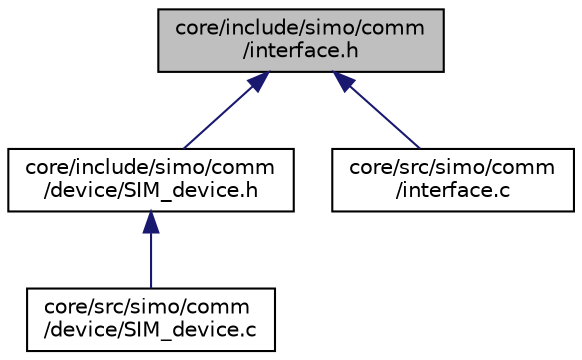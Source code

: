 digraph "core/include/simo/comm/interface.h"
{
 // LATEX_PDF_SIZE
  edge [fontname="Helvetica",fontsize="10",labelfontname="Helvetica",labelfontsize="10"];
  node [fontname="Helvetica",fontsize="10",shape=record];
  Node1 [label="core/include/simo/comm\l/interface.h",height=0.2,width=0.4,color="black", fillcolor="grey75", style="filled", fontcolor="black",tooltip="Interfaz para manejar separar el hardware del los objetos comm."];
  Node1 -> Node2 [dir="back",color="midnightblue",fontsize="10",style="solid",fontname="Helvetica"];
  Node2 [label="core/include/simo/comm\l/device/SIM_device.h",height=0.2,width=0.4,color="black", fillcolor="white", style="filled",URL="$_s_i_m__device_8h.html",tooltip="Driver para el manejo de modulos SIM7000G(NIVEL 1). Depende de SIMO UART."];
  Node2 -> Node3 [dir="back",color="midnightblue",fontsize="10",style="solid",fontname="Helvetica"];
  Node3 [label="core/src/simo/comm\l/device/SIM_device.c",height=0.2,width=0.4,color="black", fillcolor="white", style="filled",URL="$_s_i_m__device_8c.html",tooltip=" "];
  Node1 -> Node4 [dir="back",color="midnightblue",fontsize="10",style="solid",fontname="Helvetica"];
  Node4 [label="core/src/simo/comm\l/interface.c",height=0.2,width=0.4,color="black", fillcolor="white", style="filled",URL="$interface_8c.html",tooltip="Implementacion del interfacez para abstraer hardware."];
}

